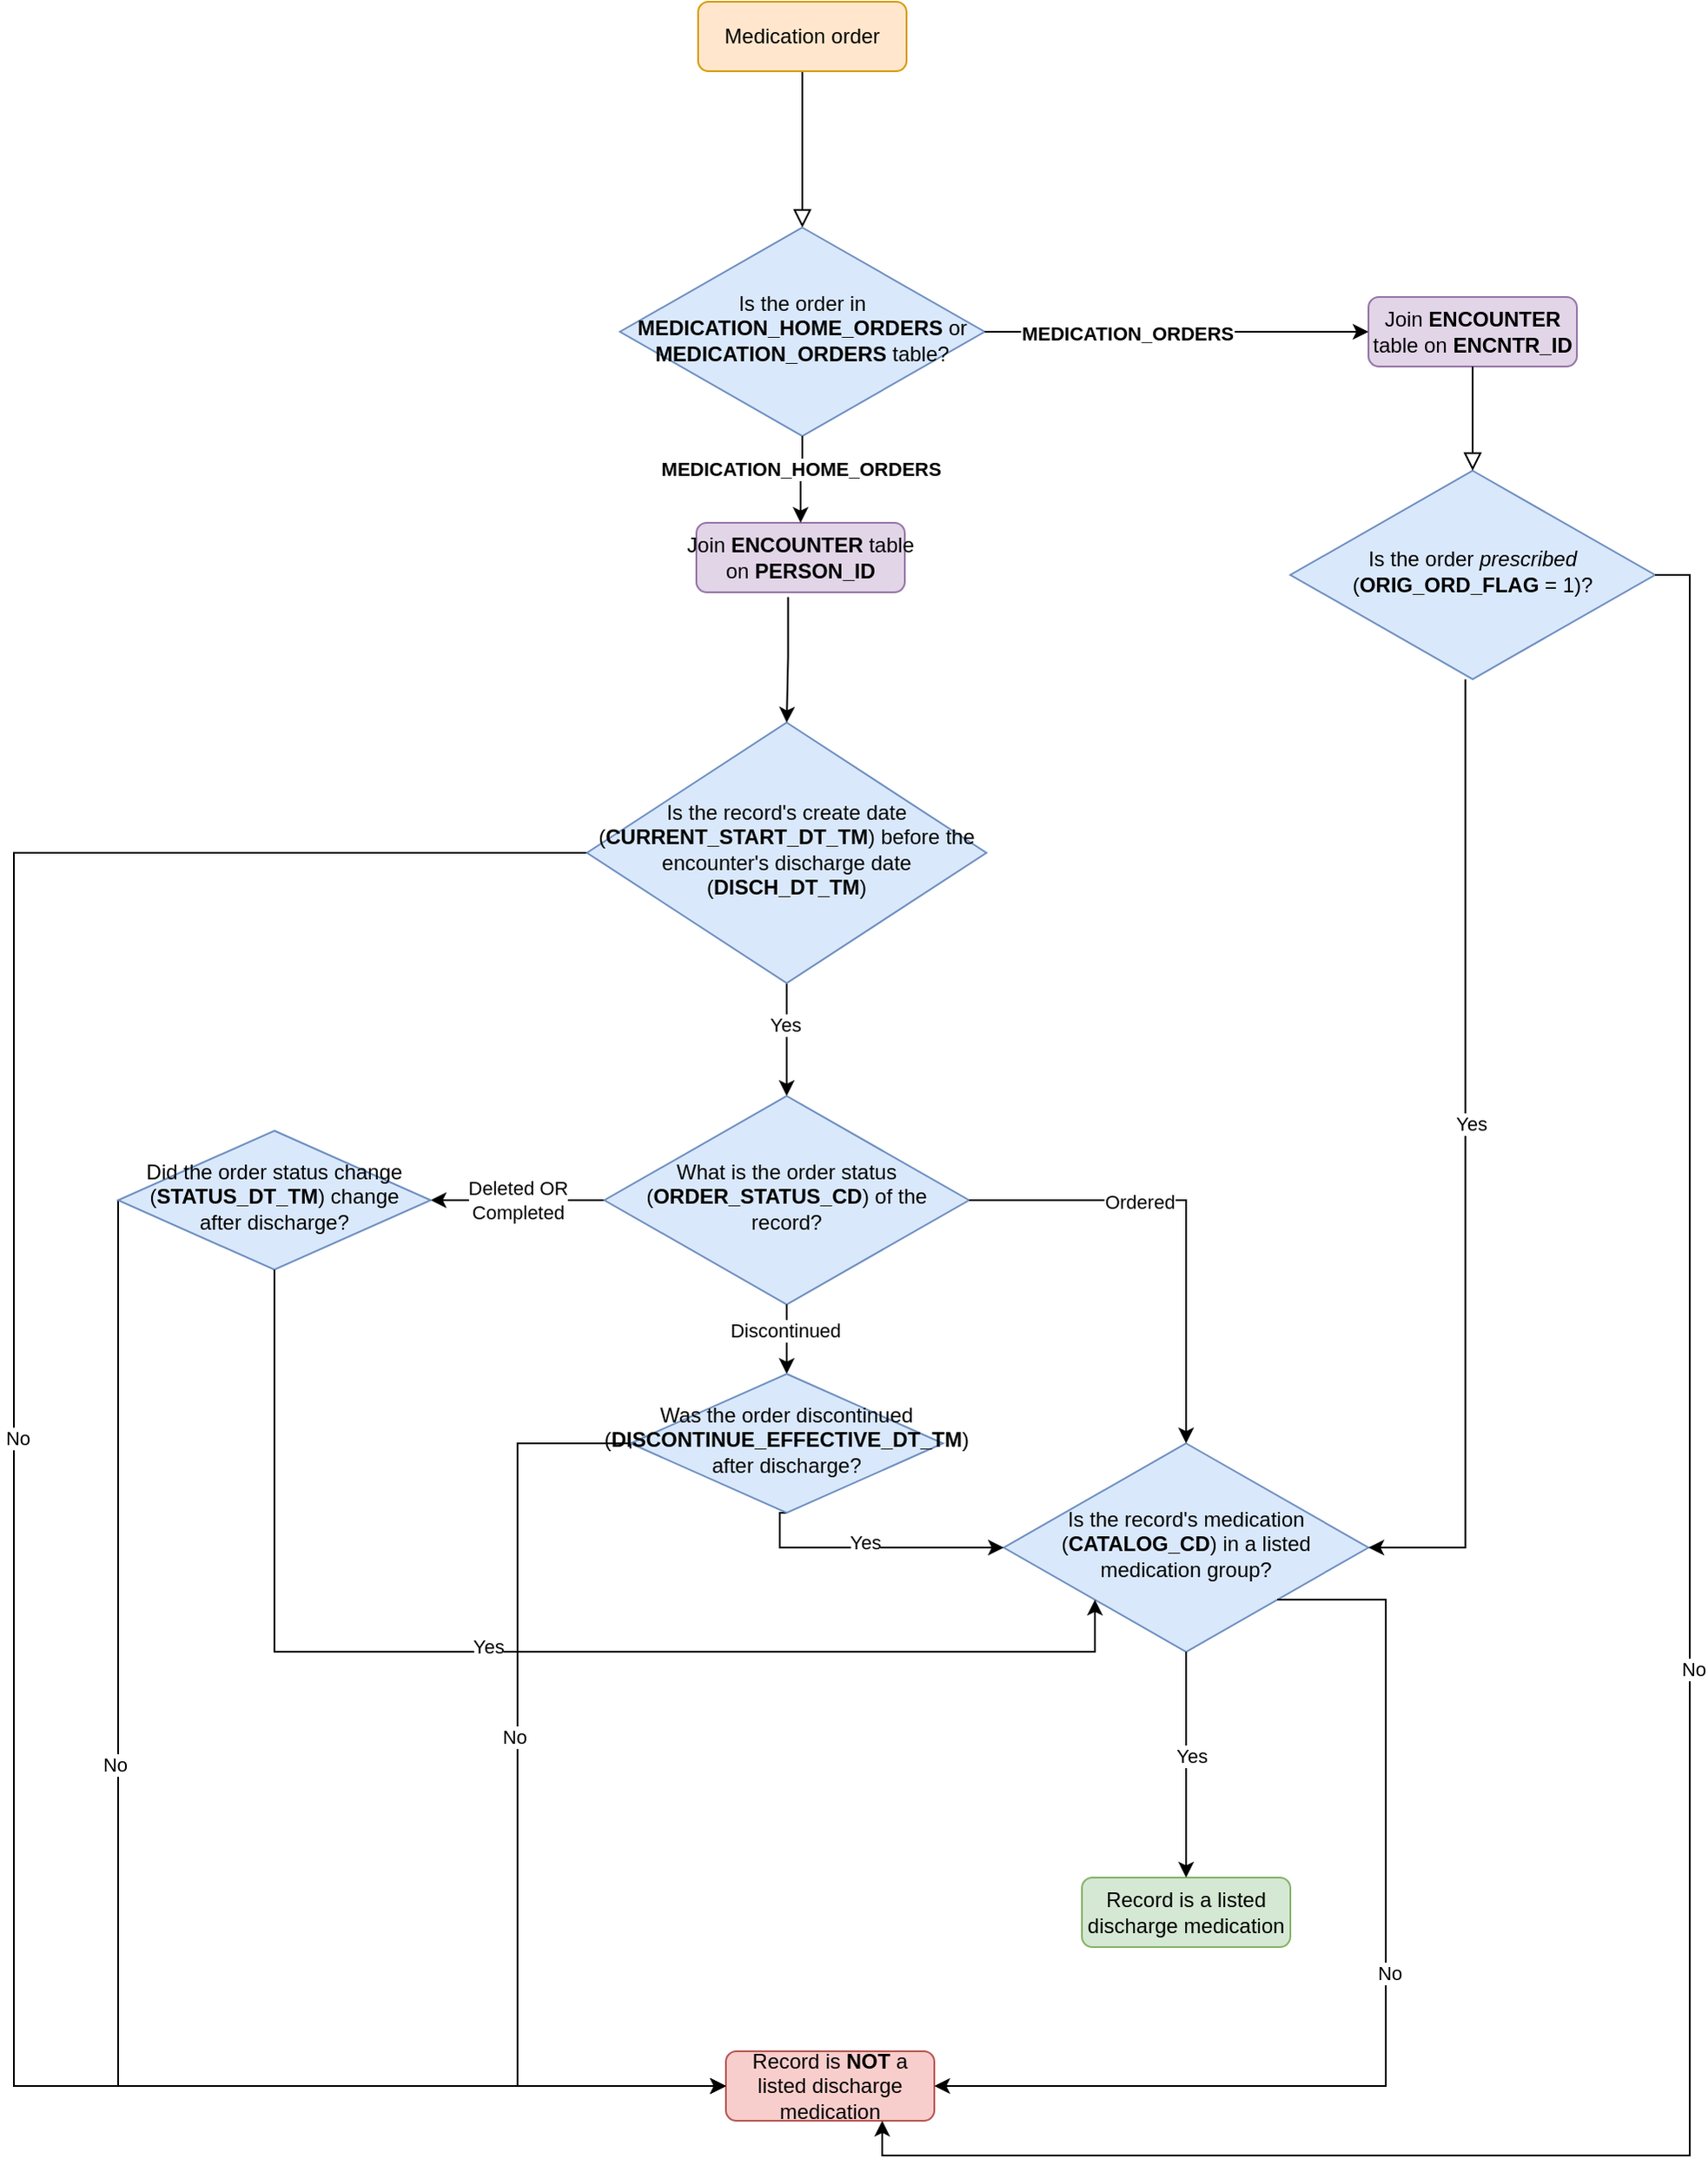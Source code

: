 <mxfile version="15.5.2" type="device"><diagram id="C5RBs43oDa-KdzZeNtuy" name="Page-1"><mxGraphModel dx="2249" dy="762" grid="1" gridSize="10" guides="1" tooltips="1" connect="1" arrows="1" fold="1" page="1" pageScale="1" pageWidth="827" pageHeight="1169" math="0" shadow="0"><root><mxCell id="WIyWlLk6GJQsqaUBKTNV-0"/><mxCell id="WIyWlLk6GJQsqaUBKTNV-1" parent="WIyWlLk6GJQsqaUBKTNV-0"/><mxCell id="WIyWlLk6GJQsqaUBKTNV-2" value="" style="rounded=0;html=1;jettySize=auto;orthogonalLoop=1;fontSize=11;endArrow=block;endFill=0;endSize=8;strokeWidth=1;shadow=0;labelBackgroundColor=none;edgeStyle=orthogonalEdgeStyle;" parent="WIyWlLk6GJQsqaUBKTNV-1" source="WIyWlLk6GJQsqaUBKTNV-3" target="WIyWlLk6GJQsqaUBKTNV-6" edge="1"><mxGeometry relative="1" as="geometry"/></mxCell><mxCell id="WIyWlLk6GJQsqaUBKTNV-3" value="Medication order" style="rounded=1;whiteSpace=wrap;html=1;fontSize=12;glass=0;strokeWidth=1;shadow=0;fillColor=#ffe6cc;strokeColor=#d79b00;" parent="WIyWlLk6GJQsqaUBKTNV-1" vertex="1"><mxGeometry x="144" y="20" width="120" height="40" as="geometry"/></mxCell><mxCell id="WIyWlLk6GJQsqaUBKTNV-6" value="Is the order in &lt;b&gt;MEDICATION_HOME_ORDERS &lt;/b&gt;or &lt;b&gt;MEDICATION_ORDERS &lt;/b&gt;table?" style="rhombus;whiteSpace=wrap;html=1;shadow=0;fontFamily=Helvetica;fontSize=12;align=center;strokeWidth=1;spacing=6;spacingTop=-4;fillColor=#dae8fc;strokeColor=#6c8ebf;" parent="WIyWlLk6GJQsqaUBKTNV-1" vertex="1"><mxGeometry x="99" y="150" width="210" height="120" as="geometry"/></mxCell><mxCell id="WIyWlLk6GJQsqaUBKTNV-7" value="Join &lt;b&gt;ENCOUNTER &lt;/b&gt;table on &lt;b&gt;ENCNTR_ID&lt;/b&gt;" style="rounded=1;whiteSpace=wrap;html=1;fontSize=12;glass=0;strokeWidth=1;shadow=0;fillColor=#e1d5e7;strokeColor=#9673a6;" parent="WIyWlLk6GJQsqaUBKTNV-1" vertex="1"><mxGeometry x="530" y="190" width="120" height="40" as="geometry"/></mxCell><mxCell id="WIyWlLk6GJQsqaUBKTNV-12" value="Join&amp;nbsp;&lt;b&gt;ENCOUNTER&amp;nbsp;&lt;/b&gt;table on&amp;nbsp;&lt;b&gt;PERSON_ID&lt;/b&gt;" style="rounded=1;whiteSpace=wrap;html=1;fontSize=12;glass=0;strokeWidth=1;shadow=0;fillColor=#e1d5e7;strokeColor=#9673a6;" parent="WIyWlLk6GJQsqaUBKTNV-1" vertex="1"><mxGeometry x="143" y="320" width="120" height="40" as="geometry"/></mxCell><mxCell id="Sy8_c4eG4Ln4s2Mem7h3-0" value="Is the order&amp;nbsp;&lt;i&gt;prescribed &lt;/i&gt;(&lt;b&gt;ORIG_ORD_FLAG &lt;/b&gt;= 1)?" style="rhombus;whiteSpace=wrap;html=1;shadow=0;fontFamily=Helvetica;fontSize=12;align=center;strokeWidth=1;spacing=6;spacingTop=-4;fillColor=#dae8fc;strokeColor=#6c8ebf;" vertex="1" parent="WIyWlLk6GJQsqaUBKTNV-1"><mxGeometry x="485" y="290" width="210" height="120" as="geometry"/></mxCell><mxCell id="Sy8_c4eG4Ln4s2Mem7h3-2" value="" style="edgeStyle=orthogonalEdgeStyle;rounded=0;html=1;jettySize=auto;orthogonalLoop=1;fontSize=11;endArrow=block;endFill=0;endSize=8;strokeWidth=1;shadow=0;labelBackgroundColor=none;exitX=0.5;exitY=1;exitDx=0;exitDy=0;" edge="1" parent="WIyWlLk6GJQsqaUBKTNV-1" source="WIyWlLk6GJQsqaUBKTNV-7" target="Sy8_c4eG4Ln4s2Mem7h3-0"><mxGeometry y="50" relative="1" as="geometry"><mxPoint as="offset"/><mxPoint x="320" y="220" as="sourcePoint"/><mxPoint x="540" y="220" as="targetPoint"/></mxGeometry></mxCell><mxCell id="Sy8_c4eG4Ln4s2Mem7h3-4" value="Record is &lt;b&gt;NOT &lt;/b&gt;a listed discharge medication" style="rounded=1;whiteSpace=wrap;html=1;fontSize=12;glass=0;strokeWidth=1;shadow=0;fillColor=#f8cecc;strokeColor=#b85450;" vertex="1" parent="WIyWlLk6GJQsqaUBKTNV-1"><mxGeometry x="160" y="1200" width="120" height="40" as="geometry"/></mxCell><mxCell id="Sy8_c4eG4Ln4s2Mem7h3-7" value="Is the record's medication (&lt;b&gt;CATALOG_CD&lt;/b&gt;) in a listed medication group?" style="rhombus;whiteSpace=wrap;html=1;shadow=0;fontFamily=Helvetica;fontSize=12;align=center;strokeWidth=1;spacing=6;spacingTop=-4;fillColor=#dae8fc;strokeColor=#6c8ebf;" vertex="1" parent="WIyWlLk6GJQsqaUBKTNV-1"><mxGeometry x="320" y="850" width="210" height="120" as="geometry"/></mxCell><mxCell id="Sy8_c4eG4Ln4s2Mem7h3-9" value="Record is a listed discharge medication" style="rounded=1;whiteSpace=wrap;html=1;fontSize=12;glass=0;strokeWidth=1;shadow=0;fillColor=#d5e8d4;strokeColor=#82b366;" vertex="1" parent="WIyWlLk6GJQsqaUBKTNV-1"><mxGeometry x="365" y="1100" width="120" height="40" as="geometry"/></mxCell><mxCell id="Sy8_c4eG4Ln4s2Mem7h3-17" value="" style="edgeStyle=orthogonalEdgeStyle;rounded=0;orthogonalLoop=1;jettySize=auto;html=1;" edge="1" parent="WIyWlLk6GJQsqaUBKTNV-1" source="Sy8_c4eG4Ln4s2Mem7h3-11" target="Sy8_c4eG4Ln4s2Mem7h3-16"><mxGeometry relative="1" as="geometry"/></mxCell><mxCell id="Sy8_c4eG4Ln4s2Mem7h3-33" value="Yes" style="edgeLabel;html=1;align=center;verticalAlign=middle;resizable=0;points=[];" vertex="1" connectable="0" parent="Sy8_c4eG4Ln4s2Mem7h3-17"><mxGeometry x="-0.261" y="-1" relative="1" as="geometry"><mxPoint as="offset"/></mxGeometry></mxCell><mxCell id="Sy8_c4eG4Ln4s2Mem7h3-21" value="" style="edgeStyle=orthogonalEdgeStyle;rounded=0;orthogonalLoop=1;jettySize=auto;html=1;entryX=0;entryY=0.5;entryDx=0;entryDy=0;exitX=0;exitY=0.5;exitDx=0;exitDy=0;" edge="1" parent="WIyWlLk6GJQsqaUBKTNV-1" source="Sy8_c4eG4Ln4s2Mem7h3-11" target="Sy8_c4eG4Ln4s2Mem7h3-4"><mxGeometry relative="1" as="geometry"><mxPoint x="435" y="500" as="targetPoint"/><Array as="points"><mxPoint x="-250" y="510"/><mxPoint x="-250" y="1220"/></Array></mxGeometry></mxCell><mxCell id="Sy8_c4eG4Ln4s2Mem7h3-24" value="No" style="edgeLabel;html=1;align=center;verticalAlign=middle;resizable=0;points=[];" vertex="1" connectable="0" parent="Sy8_c4eG4Ln4s2Mem7h3-21"><mxGeometry x="-0.081" y="2" relative="1" as="geometry"><mxPoint as="offset"/></mxGeometry></mxCell><mxCell id="Sy8_c4eG4Ln4s2Mem7h3-11" value="Is the record's create date (&lt;b&gt;CURRENT_START_DT_TM&lt;/b&gt;) before the encounter's discharge date (&lt;b&gt;DISCH_DT_TM&lt;/b&gt;)" style="rhombus;whiteSpace=wrap;html=1;shadow=0;fontFamily=Helvetica;fontSize=12;align=center;strokeWidth=1;spacing=6;spacingTop=-4;fillColor=#dae8fc;strokeColor=#6c8ebf;" vertex="1" parent="WIyWlLk6GJQsqaUBKTNV-1"><mxGeometry x="80" y="435" width="230" height="150" as="geometry"/></mxCell><mxCell id="Sy8_c4eG4Ln4s2Mem7h3-52" value="Deleted OR &lt;br&gt;Completed" style="edgeStyle=orthogonalEdgeStyle;rounded=0;orthogonalLoop=1;jettySize=auto;html=1;" edge="1" parent="WIyWlLk6GJQsqaUBKTNV-1" source="Sy8_c4eG4Ln4s2Mem7h3-16" target="Sy8_c4eG4Ln4s2Mem7h3-51"><mxGeometry relative="1" as="geometry"/></mxCell><mxCell id="Sy8_c4eG4Ln4s2Mem7h3-16" value="What is the order status (&lt;b&gt;ORDER_STATUS_CD&lt;/b&gt;) of the record?" style="rhombus;whiteSpace=wrap;html=1;shadow=0;fontFamily=Helvetica;fontSize=12;align=center;strokeWidth=1;spacing=6;spacingTop=-4;fillColor=#dae8fc;strokeColor=#6c8ebf;" vertex="1" parent="WIyWlLk6GJQsqaUBKTNV-1"><mxGeometry x="90" y="650" width="210" height="120" as="geometry"/></mxCell><mxCell id="Sy8_c4eG4Ln4s2Mem7h3-25" value="" style="edgeStyle=orthogonalEdgeStyle;rounded=0;orthogonalLoop=1;jettySize=auto;html=1;exitX=1;exitY=0.5;exitDx=0;exitDy=0;entryX=0.75;entryY=1;entryDx=0;entryDy=0;" edge="1" parent="WIyWlLk6GJQsqaUBKTNV-1" source="Sy8_c4eG4Ln4s2Mem7h3-0" target="Sy8_c4eG4Ln4s2Mem7h3-4"><mxGeometry relative="1" as="geometry"><mxPoint x="319.95" y="510.029" as="sourcePoint"/><mxPoint x="695" y="1300" as="targetPoint"/></mxGeometry></mxCell><mxCell id="Sy8_c4eG4Ln4s2Mem7h3-26" value="No" style="edgeLabel;html=1;align=center;verticalAlign=middle;resizable=0;points=[];" vertex="1" connectable="0" parent="Sy8_c4eG4Ln4s2Mem7h3-25"><mxGeometry x="-0.081" y="2" relative="1" as="geometry"><mxPoint as="offset"/></mxGeometry></mxCell><mxCell id="Sy8_c4eG4Ln4s2Mem7h3-27" value="" style="edgeStyle=orthogonalEdgeStyle;rounded=0;orthogonalLoop=1;jettySize=auto;html=1;entryX=1;entryY=0.5;entryDx=0;entryDy=0;exitX=0.48;exitY=1.001;exitDx=0;exitDy=0;exitPerimeter=0;" edge="1" parent="WIyWlLk6GJQsqaUBKTNV-1" source="Sy8_c4eG4Ln4s2Mem7h3-0" target="Sy8_c4eG4Ln4s2Mem7h3-7"><mxGeometry relative="1" as="geometry"><mxPoint x="495" y="360" as="sourcePoint"/><mxPoint x="390" y="670" as="targetPoint"/></mxGeometry></mxCell><mxCell id="Sy8_c4eG4Ln4s2Mem7h3-28" value="Yes" style="edgeLabel;html=1;align=center;verticalAlign=middle;resizable=0;points=[];" vertex="1" connectable="0" parent="Sy8_c4eG4Ln4s2Mem7h3-27"><mxGeometry x="-0.081" y="2" relative="1" as="geometry"><mxPoint x="1" as="offset"/></mxGeometry></mxCell><mxCell id="Sy8_c4eG4Ln4s2Mem7h3-29" value="" style="edgeStyle=orthogonalEdgeStyle;rounded=0;orthogonalLoop=1;jettySize=auto;html=1;entryX=1;entryY=0.5;entryDx=0;entryDy=0;exitX=1;exitY=1;exitDx=0;exitDy=0;" edge="1" parent="WIyWlLk6GJQsqaUBKTNV-1" source="Sy8_c4eG4Ln4s2Mem7h3-7" target="Sy8_c4eG4Ln4s2Mem7h3-4"><mxGeometry relative="1" as="geometry"><mxPoint x="495" y="360" as="sourcePoint"/><mxPoint x="390" y="670" as="targetPoint"/><Array as="points"><mxPoint x="540" y="940"/><mxPoint x="540" y="1220"/></Array></mxGeometry></mxCell><mxCell id="Sy8_c4eG4Ln4s2Mem7h3-30" value="No" style="edgeLabel;html=1;align=center;verticalAlign=middle;resizable=0;points=[];" vertex="1" connectable="0" parent="Sy8_c4eG4Ln4s2Mem7h3-29"><mxGeometry x="-0.081" y="2" relative="1" as="geometry"><mxPoint as="offset"/></mxGeometry></mxCell><mxCell id="Sy8_c4eG4Ln4s2Mem7h3-31" value="" style="edgeStyle=orthogonalEdgeStyle;rounded=0;orthogonalLoop=1;jettySize=auto;html=1;exitX=0.5;exitY=1;exitDx=0;exitDy=0;" edge="1" parent="WIyWlLk6GJQsqaUBKTNV-1" source="Sy8_c4eG4Ln4s2Mem7h3-7" target="Sy8_c4eG4Ln4s2Mem7h3-9"><mxGeometry relative="1" as="geometry"><mxPoint x="595.8" y="420.12" as="sourcePoint"/><mxPoint x="600" y="500" as="targetPoint"/></mxGeometry></mxCell><mxCell id="Sy8_c4eG4Ln4s2Mem7h3-32" value="Yes" style="edgeLabel;html=1;align=center;verticalAlign=middle;resizable=0;points=[];" vertex="1" connectable="0" parent="Sy8_c4eG4Ln4s2Mem7h3-31"><mxGeometry x="-0.081" y="2" relative="1" as="geometry"><mxPoint x="1" as="offset"/></mxGeometry></mxCell><mxCell id="Sy8_c4eG4Ln4s2Mem7h3-34" value="" style="edgeStyle=orthogonalEdgeStyle;rounded=0;orthogonalLoop=1;jettySize=auto;html=1;exitX=0.44;exitY=1.068;exitDx=0;exitDy=0;exitPerimeter=0;entryX=0.5;entryY=0;entryDx=0;entryDy=0;" edge="1" parent="WIyWlLk6GJQsqaUBKTNV-1" source="WIyWlLk6GJQsqaUBKTNV-12" target="Sy8_c4eG4Ln4s2Mem7h3-11"><mxGeometry relative="1" as="geometry"><mxPoint x="215" y="570" as="sourcePoint"/><mxPoint x="215" y="650" as="targetPoint"/></mxGeometry></mxCell><mxCell id="Sy8_c4eG4Ln4s2Mem7h3-36" value="" style="edgeStyle=orthogonalEdgeStyle;rounded=0;orthogonalLoop=1;jettySize=auto;html=1;exitX=0.5;exitY=1;exitDx=0;exitDy=0;" edge="1" parent="WIyWlLk6GJQsqaUBKTNV-1" source="WIyWlLk6GJQsqaUBKTNV-6" target="WIyWlLk6GJQsqaUBKTNV-12"><mxGeometry relative="1" as="geometry"><mxPoint x="225" y="580" as="sourcePoint"/><mxPoint x="225" y="660" as="targetPoint"/></mxGeometry></mxCell><mxCell id="Sy8_c4eG4Ln4s2Mem7h3-37" value="MEDICATION_HOME_ORDERS" style="edgeLabel;html=1;align=center;verticalAlign=middle;resizable=0;points=[];fontStyle=1" vertex="1" connectable="0" parent="Sy8_c4eG4Ln4s2Mem7h3-36"><mxGeometry x="-0.261" y="-1" relative="1" as="geometry"><mxPoint as="offset"/></mxGeometry></mxCell><mxCell id="Sy8_c4eG4Ln4s2Mem7h3-38" value="" style="edgeStyle=orthogonalEdgeStyle;rounded=0;orthogonalLoop=1;jettySize=auto;html=1;exitX=1;exitY=0.5;exitDx=0;exitDy=0;" edge="1" parent="WIyWlLk6GJQsqaUBKTNV-1" source="WIyWlLk6GJQsqaUBKTNV-6" target="WIyWlLk6GJQsqaUBKTNV-7"><mxGeometry relative="1" as="geometry"><mxPoint x="215" y="280" as="sourcePoint"/><mxPoint x="215" y="330" as="targetPoint"/></mxGeometry></mxCell><mxCell id="Sy8_c4eG4Ln4s2Mem7h3-39" value="MEDICATION_ORDERS" style="edgeLabel;html=1;align=center;verticalAlign=middle;resizable=0;points=[];fontStyle=1" vertex="1" connectable="0" parent="Sy8_c4eG4Ln4s2Mem7h3-38"><mxGeometry x="-0.261" y="-1" relative="1" as="geometry"><mxPoint as="offset"/></mxGeometry></mxCell><mxCell id="Sy8_c4eG4Ln4s2Mem7h3-42" value="" style="edgeStyle=orthogonalEdgeStyle;rounded=0;orthogonalLoop=1;jettySize=auto;html=1;exitX=1;exitY=0.5;exitDx=0;exitDy=0;entryX=0.5;entryY=0;entryDx=0;entryDy=0;" edge="1" parent="WIyWlLk6GJQsqaUBKTNV-1" source="Sy8_c4eG4Ln4s2Mem7h3-16" target="Sy8_c4eG4Ln4s2Mem7h3-7"><mxGeometry relative="1" as="geometry"><mxPoint x="306.22" y="720.12" as="sourcePoint"/><mxPoint x="382.5" y="890" as="targetPoint"/></mxGeometry></mxCell><mxCell id="Sy8_c4eG4Ln4s2Mem7h3-43" value="Ordered" style="edgeLabel;html=1;align=center;verticalAlign=middle;resizable=0;points=[];" vertex="1" connectable="0" parent="Sy8_c4eG4Ln4s2Mem7h3-42"><mxGeometry x="-0.261" y="-1" relative="1" as="geometry"><mxPoint as="offset"/></mxGeometry></mxCell><mxCell id="Sy8_c4eG4Ln4s2Mem7h3-44" value="" style="edgeStyle=orthogonalEdgeStyle;rounded=0;orthogonalLoop=1;jettySize=auto;html=1;exitX=0.5;exitY=1;exitDx=0;exitDy=0;" edge="1" parent="WIyWlLk6GJQsqaUBKTNV-1" source="Sy8_c4eG4Ln4s2Mem7h3-16" target="Sy8_c4eG4Ln4s2Mem7h3-46"><mxGeometry relative="1" as="geometry"><mxPoint x="266.11" y="745.8" as="sourcePoint"/><mxPoint x="195" y="870" as="targetPoint"/></mxGeometry></mxCell><mxCell id="Sy8_c4eG4Ln4s2Mem7h3-45" value="Discontinued" style="edgeLabel;html=1;align=center;verticalAlign=middle;resizable=0;points=[];" vertex="1" connectable="0" parent="Sy8_c4eG4Ln4s2Mem7h3-44"><mxGeometry x="-0.261" y="-1" relative="1" as="geometry"><mxPoint as="offset"/></mxGeometry></mxCell><mxCell id="Sy8_c4eG4Ln4s2Mem7h3-47" value="" style="edgeStyle=orthogonalEdgeStyle;rounded=0;orthogonalLoop=1;jettySize=auto;html=1;exitX=0;exitY=0.5;exitDx=0;exitDy=0;entryX=0;entryY=0.5;entryDx=0;entryDy=0;" edge="1" parent="WIyWlLk6GJQsqaUBKTNV-1" target="Sy8_c4eG4Ln4s2Mem7h3-4"><mxGeometry relative="1" as="geometry"><mxPoint x="105" y="853" as="sourcePoint"/><mxPoint x="220" y="1203" as="targetPoint"/><Array as="points"><mxPoint x="105" y="850"/><mxPoint x="40" y="850"/><mxPoint x="40" y="1220"/></Array></mxGeometry></mxCell><mxCell id="Sy8_c4eG4Ln4s2Mem7h3-58" value="No" style="edgeLabel;html=1;align=center;verticalAlign=middle;resizable=0;points=[];" vertex="1" connectable="0" parent="Sy8_c4eG4Ln4s2Mem7h3-47"><mxGeometry x="-0.15" y="-2" relative="1" as="geometry"><mxPoint as="offset"/></mxGeometry></mxCell><mxCell id="Sy8_c4eG4Ln4s2Mem7h3-49" value="" style="edgeStyle=orthogonalEdgeStyle;rounded=0;orthogonalLoop=1;jettySize=auto;html=1;exitX=0.5;exitY=1;exitDx=0;exitDy=0;" edge="1" parent="WIyWlLk6GJQsqaUBKTNV-1" source="Sy8_c4eG4Ln4s2Mem7h3-46" target="Sy8_c4eG4Ln4s2Mem7h3-7"><mxGeometry relative="1" as="geometry"><Array as="points"><mxPoint x="191" y="890"/><mxPoint x="191" y="910"/></Array></mxGeometry></mxCell><mxCell id="Sy8_c4eG4Ln4s2Mem7h3-50" value="Yes" style="edgeLabel;html=1;align=center;verticalAlign=middle;resizable=0;points=[];" vertex="1" connectable="0" parent="Sy8_c4eG4Ln4s2Mem7h3-49"><mxGeometry x="-0.05" y="3" relative="1" as="geometry"><mxPoint as="offset"/></mxGeometry></mxCell><mxCell id="Sy8_c4eG4Ln4s2Mem7h3-46" value="Was the order discontinued (&lt;b&gt;DISCONTINUE_EFFECTIVE_DT_TM&lt;/b&gt;) after discharge?" style="rhombus;whiteSpace=wrap;html=1;shadow=0;fontFamily=Helvetica;fontSize=12;align=center;strokeWidth=1;spacing=6;spacingTop=-4;fillColor=#dae8fc;strokeColor=#6c8ebf;" vertex="1" parent="WIyWlLk6GJQsqaUBKTNV-1"><mxGeometry x="105" y="810" width="180" height="80" as="geometry"/></mxCell><mxCell id="Sy8_c4eG4Ln4s2Mem7h3-54" value="" style="edgeStyle=orthogonalEdgeStyle;rounded=0;orthogonalLoop=1;jettySize=auto;html=1;entryX=0;entryY=0.5;entryDx=0;entryDy=0;exitX=0;exitY=0.5;exitDx=0;exitDy=0;" edge="1" parent="WIyWlLk6GJQsqaUBKTNV-1" source="Sy8_c4eG4Ln4s2Mem7h3-51" target="Sy8_c4eG4Ln4s2Mem7h3-4"><mxGeometry relative="1" as="geometry"><mxPoint x="-100" y="590" as="targetPoint"/><Array as="points"><mxPoint x="-190" y="1220"/></Array></mxGeometry></mxCell><mxCell id="Sy8_c4eG4Ln4s2Mem7h3-55" value="No" style="edgeLabel;html=1;align=center;verticalAlign=middle;resizable=0;points=[];" vertex="1" connectable="0" parent="Sy8_c4eG4Ln4s2Mem7h3-54"><mxGeometry x="-0.245" y="-2" relative="1" as="geometry"><mxPoint as="offset"/></mxGeometry></mxCell><mxCell id="Sy8_c4eG4Ln4s2Mem7h3-51" value="Did the order status change (&lt;b&gt;STATUS_DT_TM&lt;/b&gt;) change after discharge?" style="rhombus;whiteSpace=wrap;html=1;shadow=0;fontFamily=Helvetica;fontSize=12;align=center;strokeWidth=1;spacing=6;spacingTop=-4;fillColor=#dae8fc;strokeColor=#6c8ebf;" vertex="1" parent="WIyWlLk6GJQsqaUBKTNV-1"><mxGeometry x="-190" y="670" width="180" height="80" as="geometry"/></mxCell><mxCell id="Sy8_c4eG4Ln4s2Mem7h3-56" value="" style="edgeStyle=orthogonalEdgeStyle;rounded=0;orthogonalLoop=1;jettySize=auto;html=1;exitX=0.5;exitY=1;exitDx=0;exitDy=0;entryX=0;entryY=1;entryDx=0;entryDy=0;" edge="1" parent="WIyWlLk6GJQsqaUBKTNV-1" source="Sy8_c4eG4Ln4s2Mem7h3-51" target="Sy8_c4eG4Ln4s2Mem7h3-7"><mxGeometry relative="1" as="geometry"><mxPoint x="201.04" y="900.16" as="sourcePoint"/><mxPoint x="330" y="920" as="targetPoint"/><Array as="points"><mxPoint x="-100" y="970"/><mxPoint x="373" y="970"/></Array></mxGeometry></mxCell><mxCell id="Sy8_c4eG4Ln4s2Mem7h3-57" value="Yes" style="edgeLabel;html=1;align=center;verticalAlign=middle;resizable=0;points=[];" vertex="1" connectable="0" parent="Sy8_c4eG4Ln4s2Mem7h3-56"><mxGeometry x="-0.05" y="3" relative="1" as="geometry"><mxPoint as="offset"/></mxGeometry></mxCell></root></mxGraphModel></diagram></mxfile>